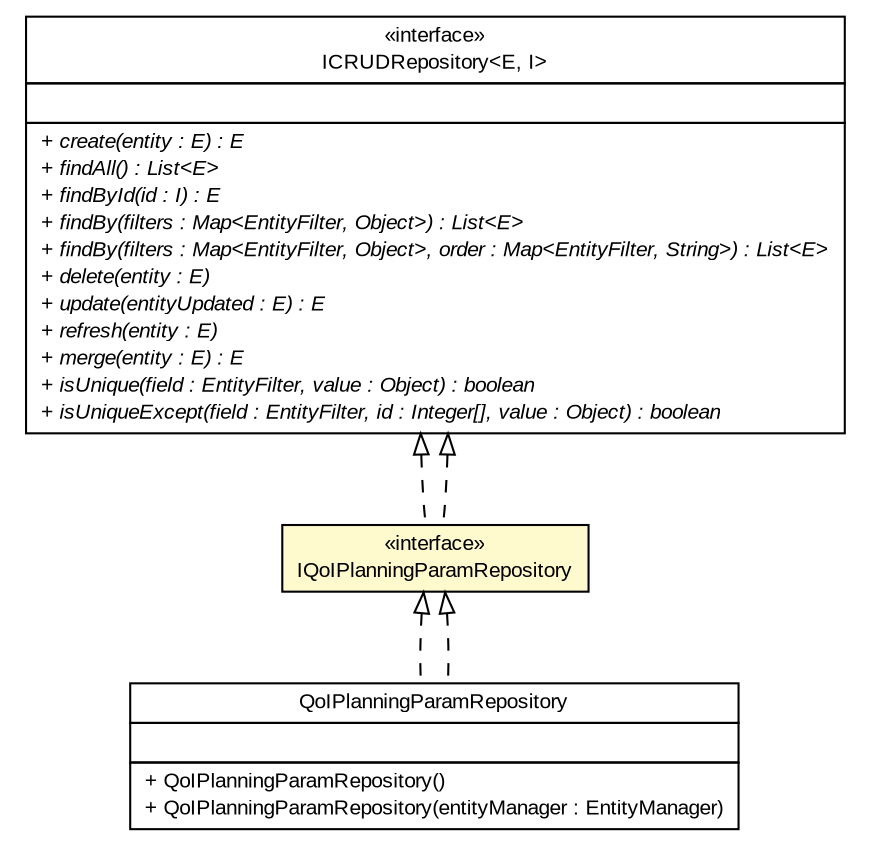 #!/usr/local/bin/dot
#
# Class diagram 
# Generated by UMLGraph version R5_6-24-gf6e263 (http://www.umlgraph.org/)
#

digraph G {
	edge [fontname="arial",fontsize=10,labelfontname="arial",labelfontsize=10];
	node [fontname="arial",fontsize=10,shape=plaintext];
	nodesep=0.25;
	ranksep=0.5;
	// gov.sandia.cf.dao.ICRUDRepository<E, I>
	c189862 [label=<<table title="gov.sandia.cf.dao.ICRUDRepository" border="0" cellborder="1" cellspacing="0" cellpadding="2" port="p" href="./ICRUDRepository.html">
		<tr><td><table border="0" cellspacing="0" cellpadding="1">
<tr><td align="center" balign="center"> &#171;interface&#187; </td></tr>
<tr><td align="center" balign="center"> ICRUDRepository&lt;E, I&gt; </td></tr>
		</table></td></tr>
		<tr><td><table border="0" cellspacing="0" cellpadding="1">
<tr><td align="left" balign="left">  </td></tr>
		</table></td></tr>
		<tr><td><table border="0" cellspacing="0" cellpadding="1">
<tr><td align="left" balign="left"><font face="arial italic" point-size="10.0"> + create(entity : E) : E </font></td></tr>
<tr><td align="left" balign="left"><font face="arial italic" point-size="10.0"> + findAll() : List&lt;E&gt; </font></td></tr>
<tr><td align="left" balign="left"><font face="arial italic" point-size="10.0"> + findById(id : I) : E </font></td></tr>
<tr><td align="left" balign="left"><font face="arial italic" point-size="10.0"> + findBy(filters : Map&lt;EntityFilter, Object&gt;) : List&lt;E&gt; </font></td></tr>
<tr><td align="left" balign="left"><font face="arial italic" point-size="10.0"> + findBy(filters : Map&lt;EntityFilter, Object&gt;, order : Map&lt;EntityFilter, String&gt;) : List&lt;E&gt; </font></td></tr>
<tr><td align="left" balign="left"><font face="arial italic" point-size="10.0"> + delete(entity : E) </font></td></tr>
<tr><td align="left" balign="left"><font face="arial italic" point-size="10.0"> + update(entityUpdated : E) : E </font></td></tr>
<tr><td align="left" balign="left"><font face="arial italic" point-size="10.0"> + refresh(entity : E) </font></td></tr>
<tr><td align="left" balign="left"><font face="arial italic" point-size="10.0"> + merge(entity : E) : E </font></td></tr>
<tr><td align="left" balign="left"><font face="arial italic" point-size="10.0"> + isUnique(field : EntityFilter, value : Object) : boolean </font></td></tr>
<tr><td align="left" balign="left"><font face="arial italic" point-size="10.0"> + isUniqueExcept(field : EntityFilter, id : Integer[], value : Object) : boolean </font></td></tr>
		</table></td></tr>
		</table>>, URL="./ICRUDRepository.html", fontname="arial", fontcolor="black", fontsize=10.0];
	// gov.sandia.cf.dao.impl.QoIPlanningParamRepository
	c189918 [label=<<table title="gov.sandia.cf.dao.impl.QoIPlanningParamRepository" border="0" cellborder="1" cellspacing="0" cellpadding="2" port="p" href="./impl/QoIPlanningParamRepository.html">
		<tr><td><table border="0" cellspacing="0" cellpadding="1">
<tr><td align="center" balign="center"> QoIPlanningParamRepository </td></tr>
		</table></td></tr>
		<tr><td><table border="0" cellspacing="0" cellpadding="1">
<tr><td align="left" balign="left">  </td></tr>
		</table></td></tr>
		<tr><td><table border="0" cellspacing="0" cellpadding="1">
<tr><td align="left" balign="left"> + QoIPlanningParamRepository() </td></tr>
<tr><td align="left" balign="left"> + QoIPlanningParamRepository(entityManager : EntityManager) </td></tr>
		</table></td></tr>
		</table>>, URL="./impl/QoIPlanningParamRepository.html", fontname="arial", fontcolor="black", fontsize=10.0];
	// gov.sandia.cf.dao.IQoIPlanningParamRepository
	c189964 [label=<<table title="gov.sandia.cf.dao.IQoIPlanningParamRepository" border="0" cellborder="1" cellspacing="0" cellpadding="2" port="p" bgcolor="lemonChiffon" href="./IQoIPlanningParamRepository.html">
		<tr><td><table border="0" cellspacing="0" cellpadding="1">
<tr><td align="center" balign="center"> &#171;interface&#187; </td></tr>
<tr><td align="center" balign="center"> IQoIPlanningParamRepository </td></tr>
		</table></td></tr>
		</table>>, URL="./IQoIPlanningParamRepository.html", fontname="arial", fontcolor="black", fontsize=10.0];
	//gov.sandia.cf.dao.impl.QoIPlanningParamRepository implements gov.sandia.cf.dao.IQoIPlanningParamRepository
	c189964:p -> c189918:p [dir=back,arrowtail=empty,style=dashed];
	//gov.sandia.cf.dao.IQoIPlanningParamRepository implements gov.sandia.cf.dao.ICRUDRepository<E, I>
	c189862:p -> c189964:p [dir=back,arrowtail=empty,style=dashed];
	//gov.sandia.cf.dao.IQoIPlanningParamRepository implements gov.sandia.cf.dao.ICRUDRepository<E, I>
	c189862:p -> c189964:p [dir=back,arrowtail=empty,style=dashed];
	//gov.sandia.cf.dao.impl.QoIPlanningParamRepository implements gov.sandia.cf.dao.IQoIPlanningParamRepository
	c189964:p -> c189918:p [dir=back,arrowtail=empty,style=dashed];
}

